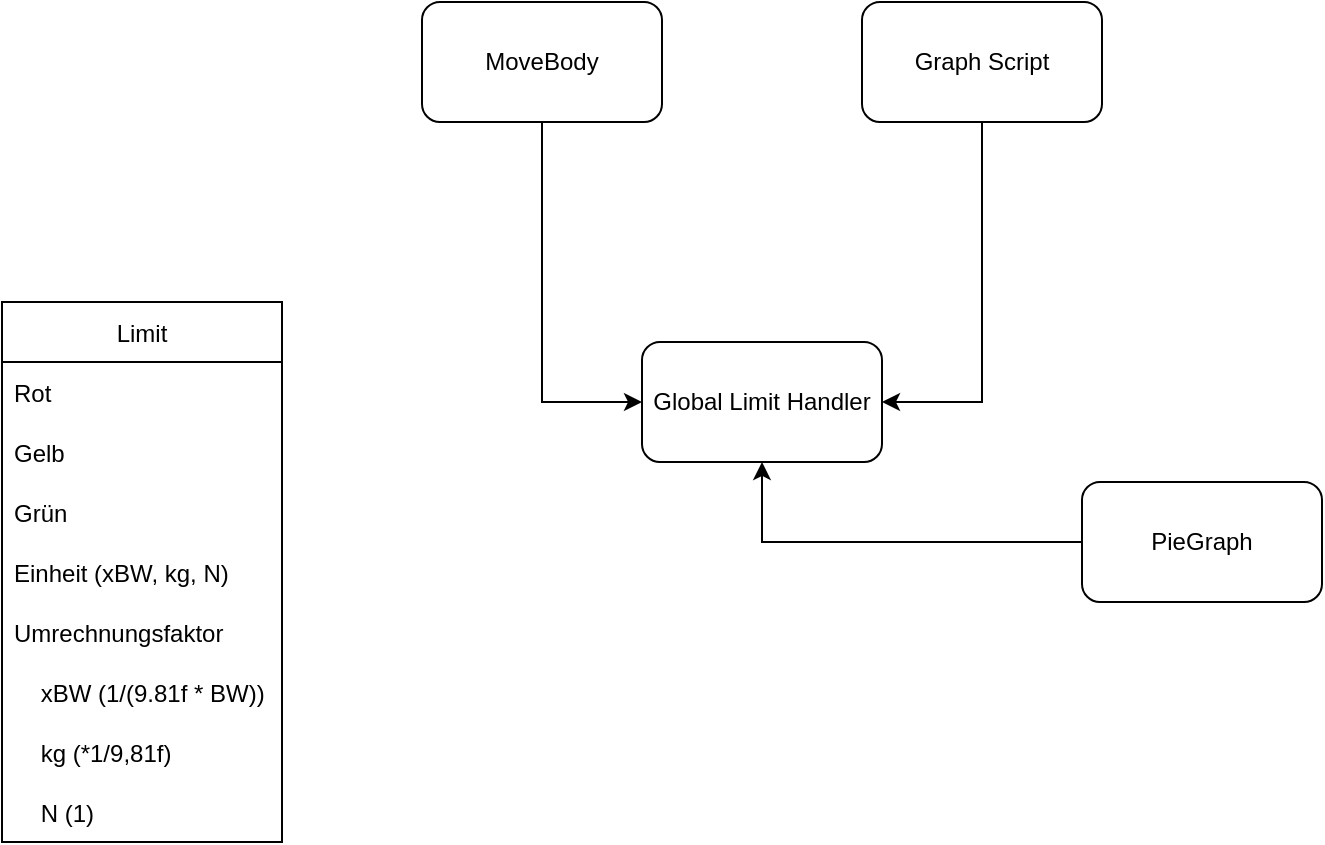 <mxfile version="20.0.4" type="device"><diagram id="C5RBs43oDa-KdzZeNtuy" name="Page-1"><mxGraphModel dx="870" dy="612" grid="1" gridSize="10" guides="1" tooltips="1" connect="1" arrows="1" fold="1" page="1" pageScale="1" pageWidth="827" pageHeight="1169" math="0" shadow="0"><root><mxCell id="WIyWlLk6GJQsqaUBKTNV-0"/><mxCell id="WIyWlLk6GJQsqaUBKTNV-1" parent="WIyWlLk6GJQsqaUBKTNV-0"/><mxCell id="D0tCAAqyqxaDJOc0iBuN-0" value="Global Limit Handler" style="rounded=1;whiteSpace=wrap;html=1;" vertex="1" parent="WIyWlLk6GJQsqaUBKTNV-1"><mxGeometry x="350" y="280" width="120" height="60" as="geometry"/></mxCell><mxCell id="D0tCAAqyqxaDJOc0iBuN-23" style="edgeStyle=orthogonalEdgeStyle;rounded=0;orthogonalLoop=1;jettySize=auto;html=1;entryX=0;entryY=0.5;entryDx=0;entryDy=0;" edge="1" parent="WIyWlLk6GJQsqaUBKTNV-1" source="D0tCAAqyqxaDJOc0iBuN-1" target="D0tCAAqyqxaDJOc0iBuN-0"><mxGeometry relative="1" as="geometry"/></mxCell><mxCell id="D0tCAAqyqxaDJOc0iBuN-1" value="MoveBody" style="rounded=1;whiteSpace=wrap;html=1;" vertex="1" parent="WIyWlLk6GJQsqaUBKTNV-1"><mxGeometry x="240" y="110" width="120" height="60" as="geometry"/></mxCell><mxCell id="D0tCAAqyqxaDJOc0iBuN-3" value="Limit" style="swimlane;fontStyle=0;childLayout=stackLayout;horizontal=1;startSize=30;horizontalStack=0;resizeParent=1;resizeParentMax=0;resizeLast=0;collapsible=1;marginBottom=0;strokeColor=#000000;" vertex="1" parent="WIyWlLk6GJQsqaUBKTNV-1"><mxGeometry x="30" y="260" width="140" height="270" as="geometry"/></mxCell><mxCell id="D0tCAAqyqxaDJOc0iBuN-4" value="Rot" style="text;strokeColor=none;fillColor=none;align=left;verticalAlign=middle;spacingLeft=4;spacingRight=4;overflow=hidden;points=[[0,0.5],[1,0.5]];portConstraint=eastwest;rotatable=0;" vertex="1" parent="D0tCAAqyqxaDJOc0iBuN-3"><mxGeometry y="30" width="140" height="30" as="geometry"/></mxCell><mxCell id="D0tCAAqyqxaDJOc0iBuN-5" value="Gelb" style="text;strokeColor=none;fillColor=none;align=left;verticalAlign=middle;spacingLeft=4;spacingRight=4;overflow=hidden;points=[[0,0.5],[1,0.5]];portConstraint=eastwest;rotatable=0;" vertex="1" parent="D0tCAAqyqxaDJOc0iBuN-3"><mxGeometry y="60" width="140" height="30" as="geometry"/></mxCell><mxCell id="D0tCAAqyqxaDJOc0iBuN-6" value="Grün" style="text;strokeColor=none;fillColor=none;align=left;verticalAlign=middle;spacingLeft=4;spacingRight=4;overflow=hidden;points=[[0,0.5],[1,0.5]];portConstraint=eastwest;rotatable=0;" vertex="1" parent="D0tCAAqyqxaDJOc0iBuN-3"><mxGeometry y="90" width="140" height="30" as="geometry"/></mxCell><mxCell id="D0tCAAqyqxaDJOc0iBuN-7" value="Einheit (xBW, kg, N)" style="text;strokeColor=none;fillColor=none;align=left;verticalAlign=middle;spacingLeft=4;spacingRight=4;overflow=hidden;points=[[0,0.5],[1,0.5]];portConstraint=eastwest;rotatable=0;" vertex="1" parent="D0tCAAqyqxaDJOc0iBuN-3"><mxGeometry y="120" width="140" height="30" as="geometry"/></mxCell><mxCell id="D0tCAAqyqxaDJOc0iBuN-25" value="Umrechnungsfaktor" style="text;strokeColor=none;fillColor=none;align=left;verticalAlign=middle;spacingLeft=4;spacingRight=4;overflow=hidden;points=[[0,0.5],[1,0.5]];portConstraint=eastwest;rotatable=0;" vertex="1" parent="D0tCAAqyqxaDJOc0iBuN-3"><mxGeometry y="150" width="140" height="30" as="geometry"/></mxCell><mxCell id="D0tCAAqyqxaDJOc0iBuN-13" value="    xBW (1/(9.81f * BW))" style="text;strokeColor=none;fillColor=none;align=left;verticalAlign=middle;spacingLeft=4;spacingRight=4;overflow=hidden;points=[[0,0.5],[1,0.5]];portConstraint=eastwest;rotatable=0;" vertex="1" parent="D0tCAAqyqxaDJOc0iBuN-3"><mxGeometry y="180" width="140" height="30" as="geometry"/></mxCell><mxCell id="D0tCAAqyqxaDJOc0iBuN-14" value="    kg (*1/9,81f)" style="text;strokeColor=none;fillColor=none;align=left;verticalAlign=middle;spacingLeft=4;spacingRight=4;overflow=hidden;points=[[0,0.5],[1,0.5]];portConstraint=eastwest;rotatable=0;" vertex="1" parent="D0tCAAqyqxaDJOc0iBuN-3"><mxGeometry y="210" width="140" height="30" as="geometry"/></mxCell><mxCell id="D0tCAAqyqxaDJOc0iBuN-15" value="    N (1)" style="text;strokeColor=none;fillColor=none;align=left;verticalAlign=middle;spacingLeft=4;spacingRight=4;overflow=hidden;points=[[0,0.5],[1,0.5]];portConstraint=eastwest;rotatable=0;" vertex="1" parent="D0tCAAqyqxaDJOc0iBuN-3"><mxGeometry y="240" width="140" height="30" as="geometry"/></mxCell><mxCell id="D0tCAAqyqxaDJOc0iBuN-24" style="edgeStyle=orthogonalEdgeStyle;rounded=0;orthogonalLoop=1;jettySize=auto;html=1;entryX=1;entryY=0.5;entryDx=0;entryDy=0;" edge="1" parent="WIyWlLk6GJQsqaUBKTNV-1" source="D0tCAAqyqxaDJOc0iBuN-20" target="D0tCAAqyqxaDJOc0iBuN-0"><mxGeometry relative="1" as="geometry"/></mxCell><mxCell id="D0tCAAqyqxaDJOc0iBuN-20" value="Graph Script" style="rounded=1;whiteSpace=wrap;html=1;" vertex="1" parent="WIyWlLk6GJQsqaUBKTNV-1"><mxGeometry x="460" y="110" width="120" height="60" as="geometry"/></mxCell><mxCell id="D0tCAAqyqxaDJOc0iBuN-27" style="edgeStyle=orthogonalEdgeStyle;rounded=0;orthogonalLoop=1;jettySize=auto;html=1;" edge="1" parent="WIyWlLk6GJQsqaUBKTNV-1" source="D0tCAAqyqxaDJOc0iBuN-26" target="D0tCAAqyqxaDJOc0iBuN-0"><mxGeometry relative="1" as="geometry"/></mxCell><mxCell id="D0tCAAqyqxaDJOc0iBuN-26" value="PieGraph" style="rounded=1;whiteSpace=wrap;html=1;" vertex="1" parent="WIyWlLk6GJQsqaUBKTNV-1"><mxGeometry x="570" y="350" width="120" height="60" as="geometry"/></mxCell></root></mxGraphModel></diagram></mxfile>